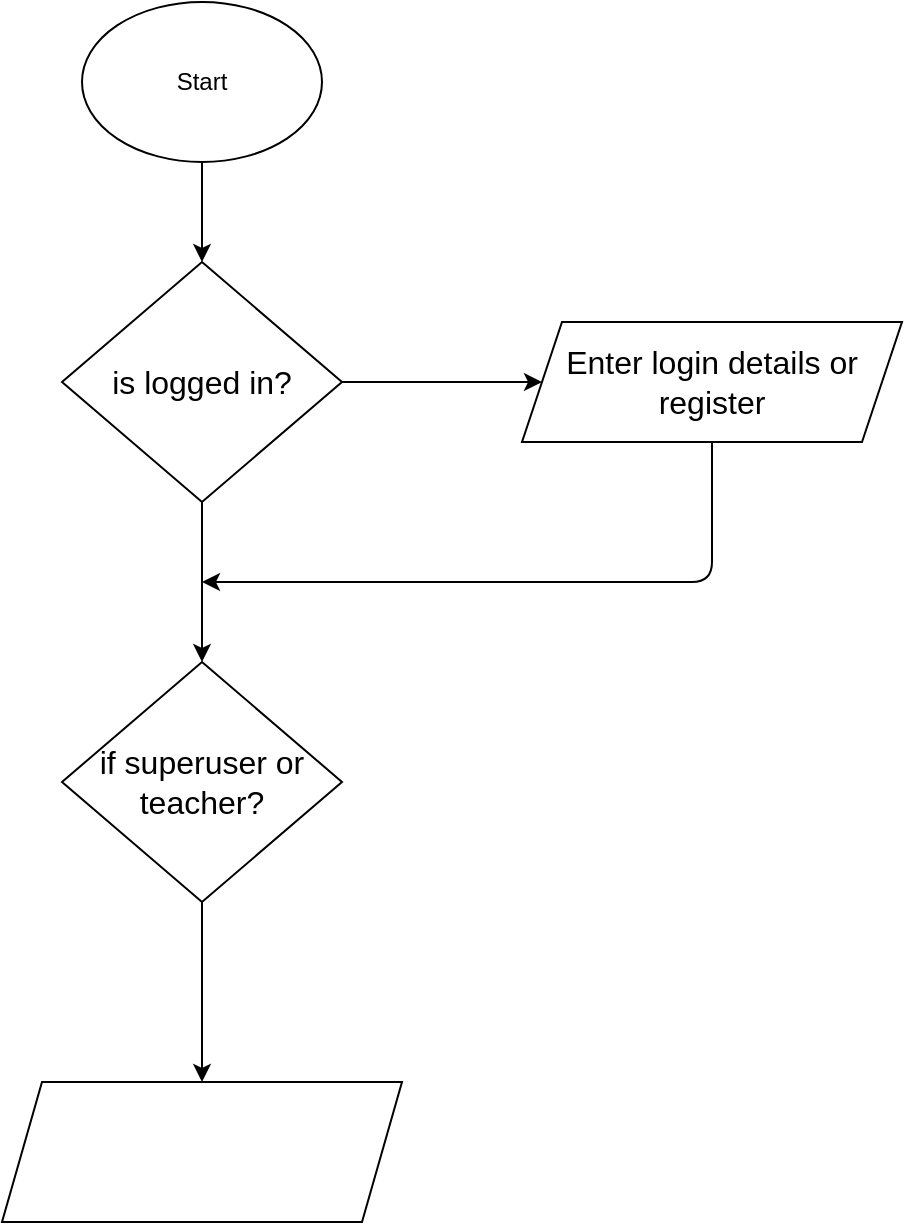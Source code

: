<mxfile>
    <diagram id="EfLG924NGn1VcN9Amc_g" name="Page-1">
        <mxGraphModel dx="786" dy="325" grid="1" gridSize="10" guides="1" tooltips="1" connect="1" arrows="1" fold="1" page="1" pageScale="1" pageWidth="850" pageHeight="1100" math="0" shadow="0">
            <root>
                <mxCell id="0"/>
                <mxCell id="1" parent="0"/>
                <mxCell id="7" value="" style="edgeStyle=none;html=1;fontSize=20;" edge="1" parent="1" source="2" target="6">
                    <mxGeometry relative="1" as="geometry"/>
                </mxCell>
                <mxCell id="2" value="Start" style="ellipse;whiteSpace=wrap;html=1;" vertex="1" parent="1">
                    <mxGeometry x="290" y="10" width="120" height="80" as="geometry"/>
                </mxCell>
                <mxCell id="9" value="" style="edgeStyle=none;html=1;fontSize=16;" edge="1" parent="1" source="6" target="8">
                    <mxGeometry relative="1" as="geometry"/>
                </mxCell>
                <mxCell id="11" value="" style="edgeStyle=none;html=1;fontSize=16;" edge="1" parent="1" source="6" target="10">
                    <mxGeometry relative="1" as="geometry"/>
                </mxCell>
                <mxCell id="6" value="&lt;font style=&quot;font-size: 16px&quot;&gt;is logged in?&lt;/font&gt;" style="rhombus;whiteSpace=wrap;html=1;" vertex="1" parent="1">
                    <mxGeometry x="280" y="140" width="140" height="120" as="geometry"/>
                </mxCell>
                <mxCell id="12" style="edgeStyle=none;html=1;exitX=0.5;exitY=1;exitDx=0;exitDy=0;fontSize=16;" edge="1" parent="1" source="8">
                    <mxGeometry relative="1" as="geometry">
                        <mxPoint x="350" y="300" as="targetPoint"/>
                        <Array as="points">
                            <mxPoint x="605" y="300"/>
                        </Array>
                    </mxGeometry>
                </mxCell>
                <mxCell id="8" value="&lt;font style=&quot;font-size: 16px&quot;&gt;Enter login details or register&lt;/font&gt;" style="shape=parallelogram;perimeter=parallelogramPerimeter;whiteSpace=wrap;html=1;fixedSize=1;" vertex="1" parent="1">
                    <mxGeometry x="510" y="170" width="190" height="60" as="geometry"/>
                </mxCell>
                <mxCell id="14" value="" style="edgeStyle=none;html=1;fontSize=16;" edge="1" parent="1" source="10" target="13">
                    <mxGeometry relative="1" as="geometry"/>
                </mxCell>
                <mxCell id="10" value="&lt;font style=&quot;font-size: 16px&quot;&gt;if superuser or teacher?&lt;/font&gt;" style="rhombus;whiteSpace=wrap;html=1;" vertex="1" parent="1">
                    <mxGeometry x="280" y="340" width="140" height="120" as="geometry"/>
                </mxCell>
                <mxCell id="13" value="" style="shape=parallelogram;perimeter=parallelogramPerimeter;whiteSpace=wrap;html=1;fixedSize=1;" vertex="1" parent="1">
                    <mxGeometry x="250" y="550" width="200" height="70" as="geometry"/>
                </mxCell>
            </root>
        </mxGraphModel>
    </diagram>
</mxfile>